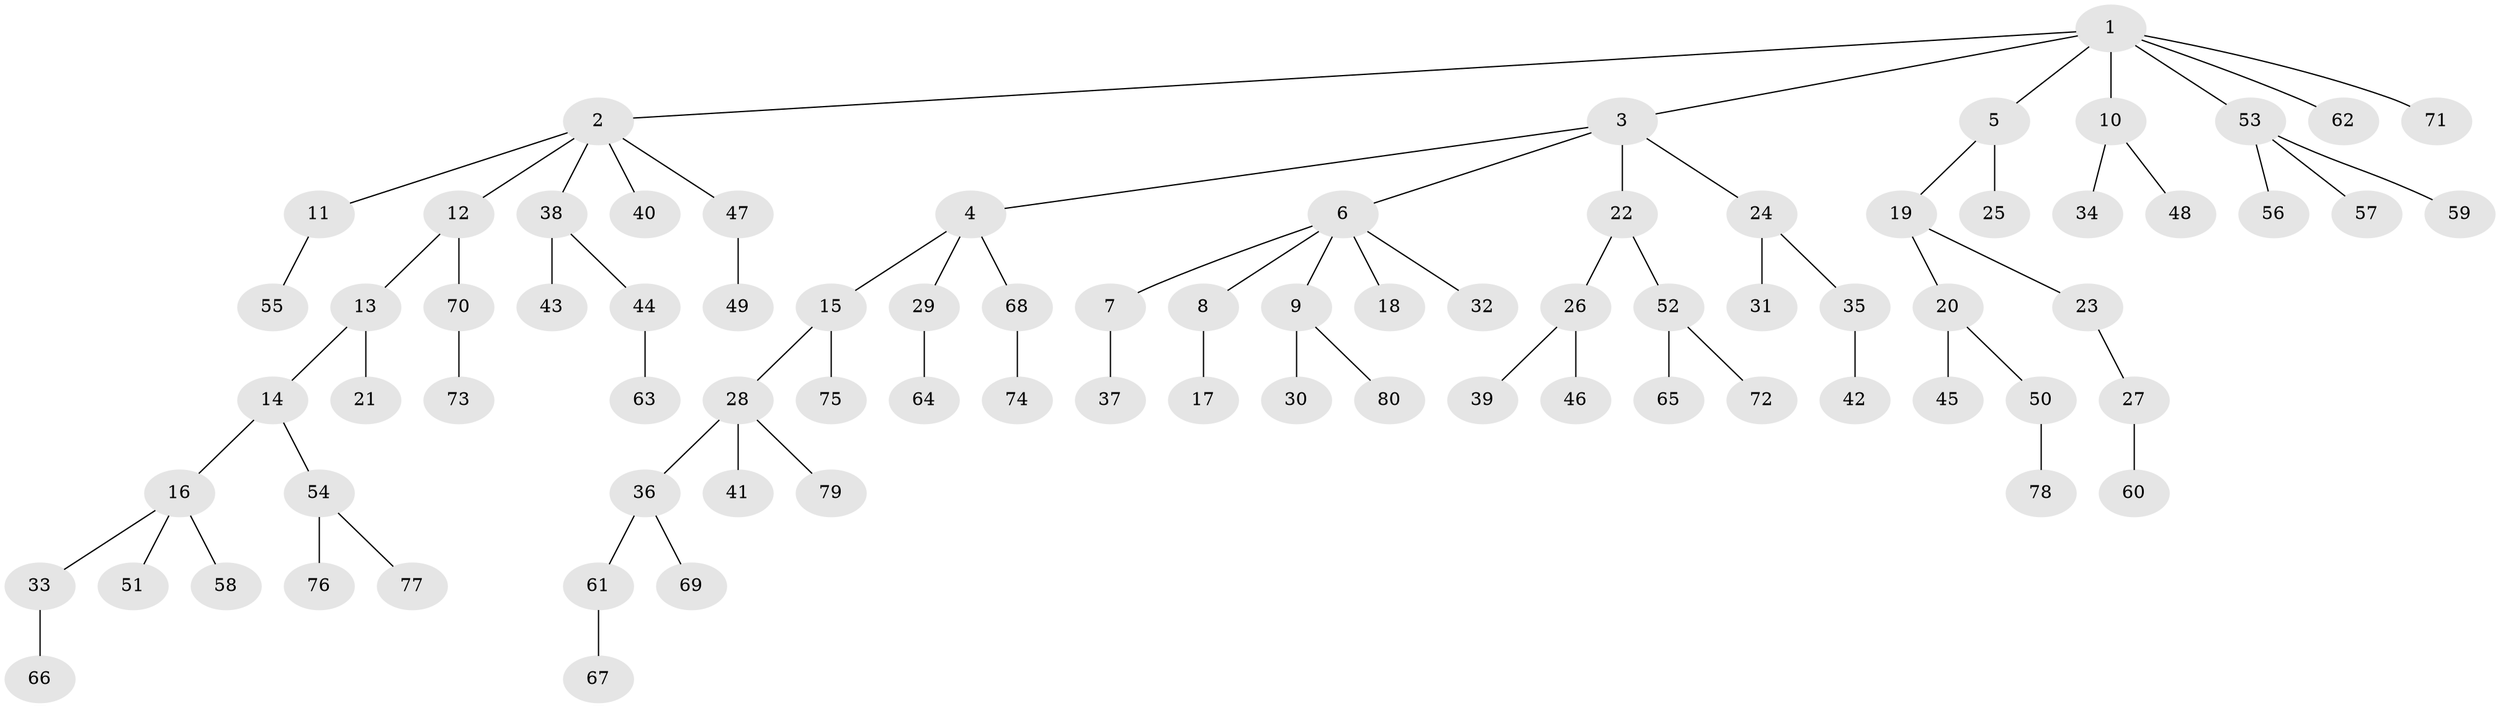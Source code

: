 // coarse degree distribution, {11: 0.017857142857142856, 7: 0.017857142857142856, 3: 0.14285714285714285, 6: 0.017857142857142856, 2: 0.19642857142857142, 1: 0.5714285714285714, 4: 0.03571428571428571}
// Generated by graph-tools (version 1.1) at 2025/19/03/04/25 18:19:25]
// undirected, 80 vertices, 79 edges
graph export_dot {
graph [start="1"]
  node [color=gray90,style=filled];
  1;
  2;
  3;
  4;
  5;
  6;
  7;
  8;
  9;
  10;
  11;
  12;
  13;
  14;
  15;
  16;
  17;
  18;
  19;
  20;
  21;
  22;
  23;
  24;
  25;
  26;
  27;
  28;
  29;
  30;
  31;
  32;
  33;
  34;
  35;
  36;
  37;
  38;
  39;
  40;
  41;
  42;
  43;
  44;
  45;
  46;
  47;
  48;
  49;
  50;
  51;
  52;
  53;
  54;
  55;
  56;
  57;
  58;
  59;
  60;
  61;
  62;
  63;
  64;
  65;
  66;
  67;
  68;
  69;
  70;
  71;
  72;
  73;
  74;
  75;
  76;
  77;
  78;
  79;
  80;
  1 -- 2;
  1 -- 3;
  1 -- 5;
  1 -- 10;
  1 -- 53;
  1 -- 62;
  1 -- 71;
  2 -- 11;
  2 -- 12;
  2 -- 38;
  2 -- 40;
  2 -- 47;
  3 -- 4;
  3 -- 6;
  3 -- 22;
  3 -- 24;
  4 -- 15;
  4 -- 29;
  4 -- 68;
  5 -- 19;
  5 -- 25;
  6 -- 7;
  6 -- 8;
  6 -- 9;
  6 -- 18;
  6 -- 32;
  7 -- 37;
  8 -- 17;
  9 -- 30;
  9 -- 80;
  10 -- 34;
  10 -- 48;
  11 -- 55;
  12 -- 13;
  12 -- 70;
  13 -- 14;
  13 -- 21;
  14 -- 16;
  14 -- 54;
  15 -- 28;
  15 -- 75;
  16 -- 33;
  16 -- 51;
  16 -- 58;
  19 -- 20;
  19 -- 23;
  20 -- 45;
  20 -- 50;
  22 -- 26;
  22 -- 52;
  23 -- 27;
  24 -- 31;
  24 -- 35;
  26 -- 39;
  26 -- 46;
  27 -- 60;
  28 -- 36;
  28 -- 41;
  28 -- 79;
  29 -- 64;
  33 -- 66;
  35 -- 42;
  36 -- 61;
  36 -- 69;
  38 -- 43;
  38 -- 44;
  44 -- 63;
  47 -- 49;
  50 -- 78;
  52 -- 65;
  52 -- 72;
  53 -- 56;
  53 -- 57;
  53 -- 59;
  54 -- 76;
  54 -- 77;
  61 -- 67;
  68 -- 74;
  70 -- 73;
}
